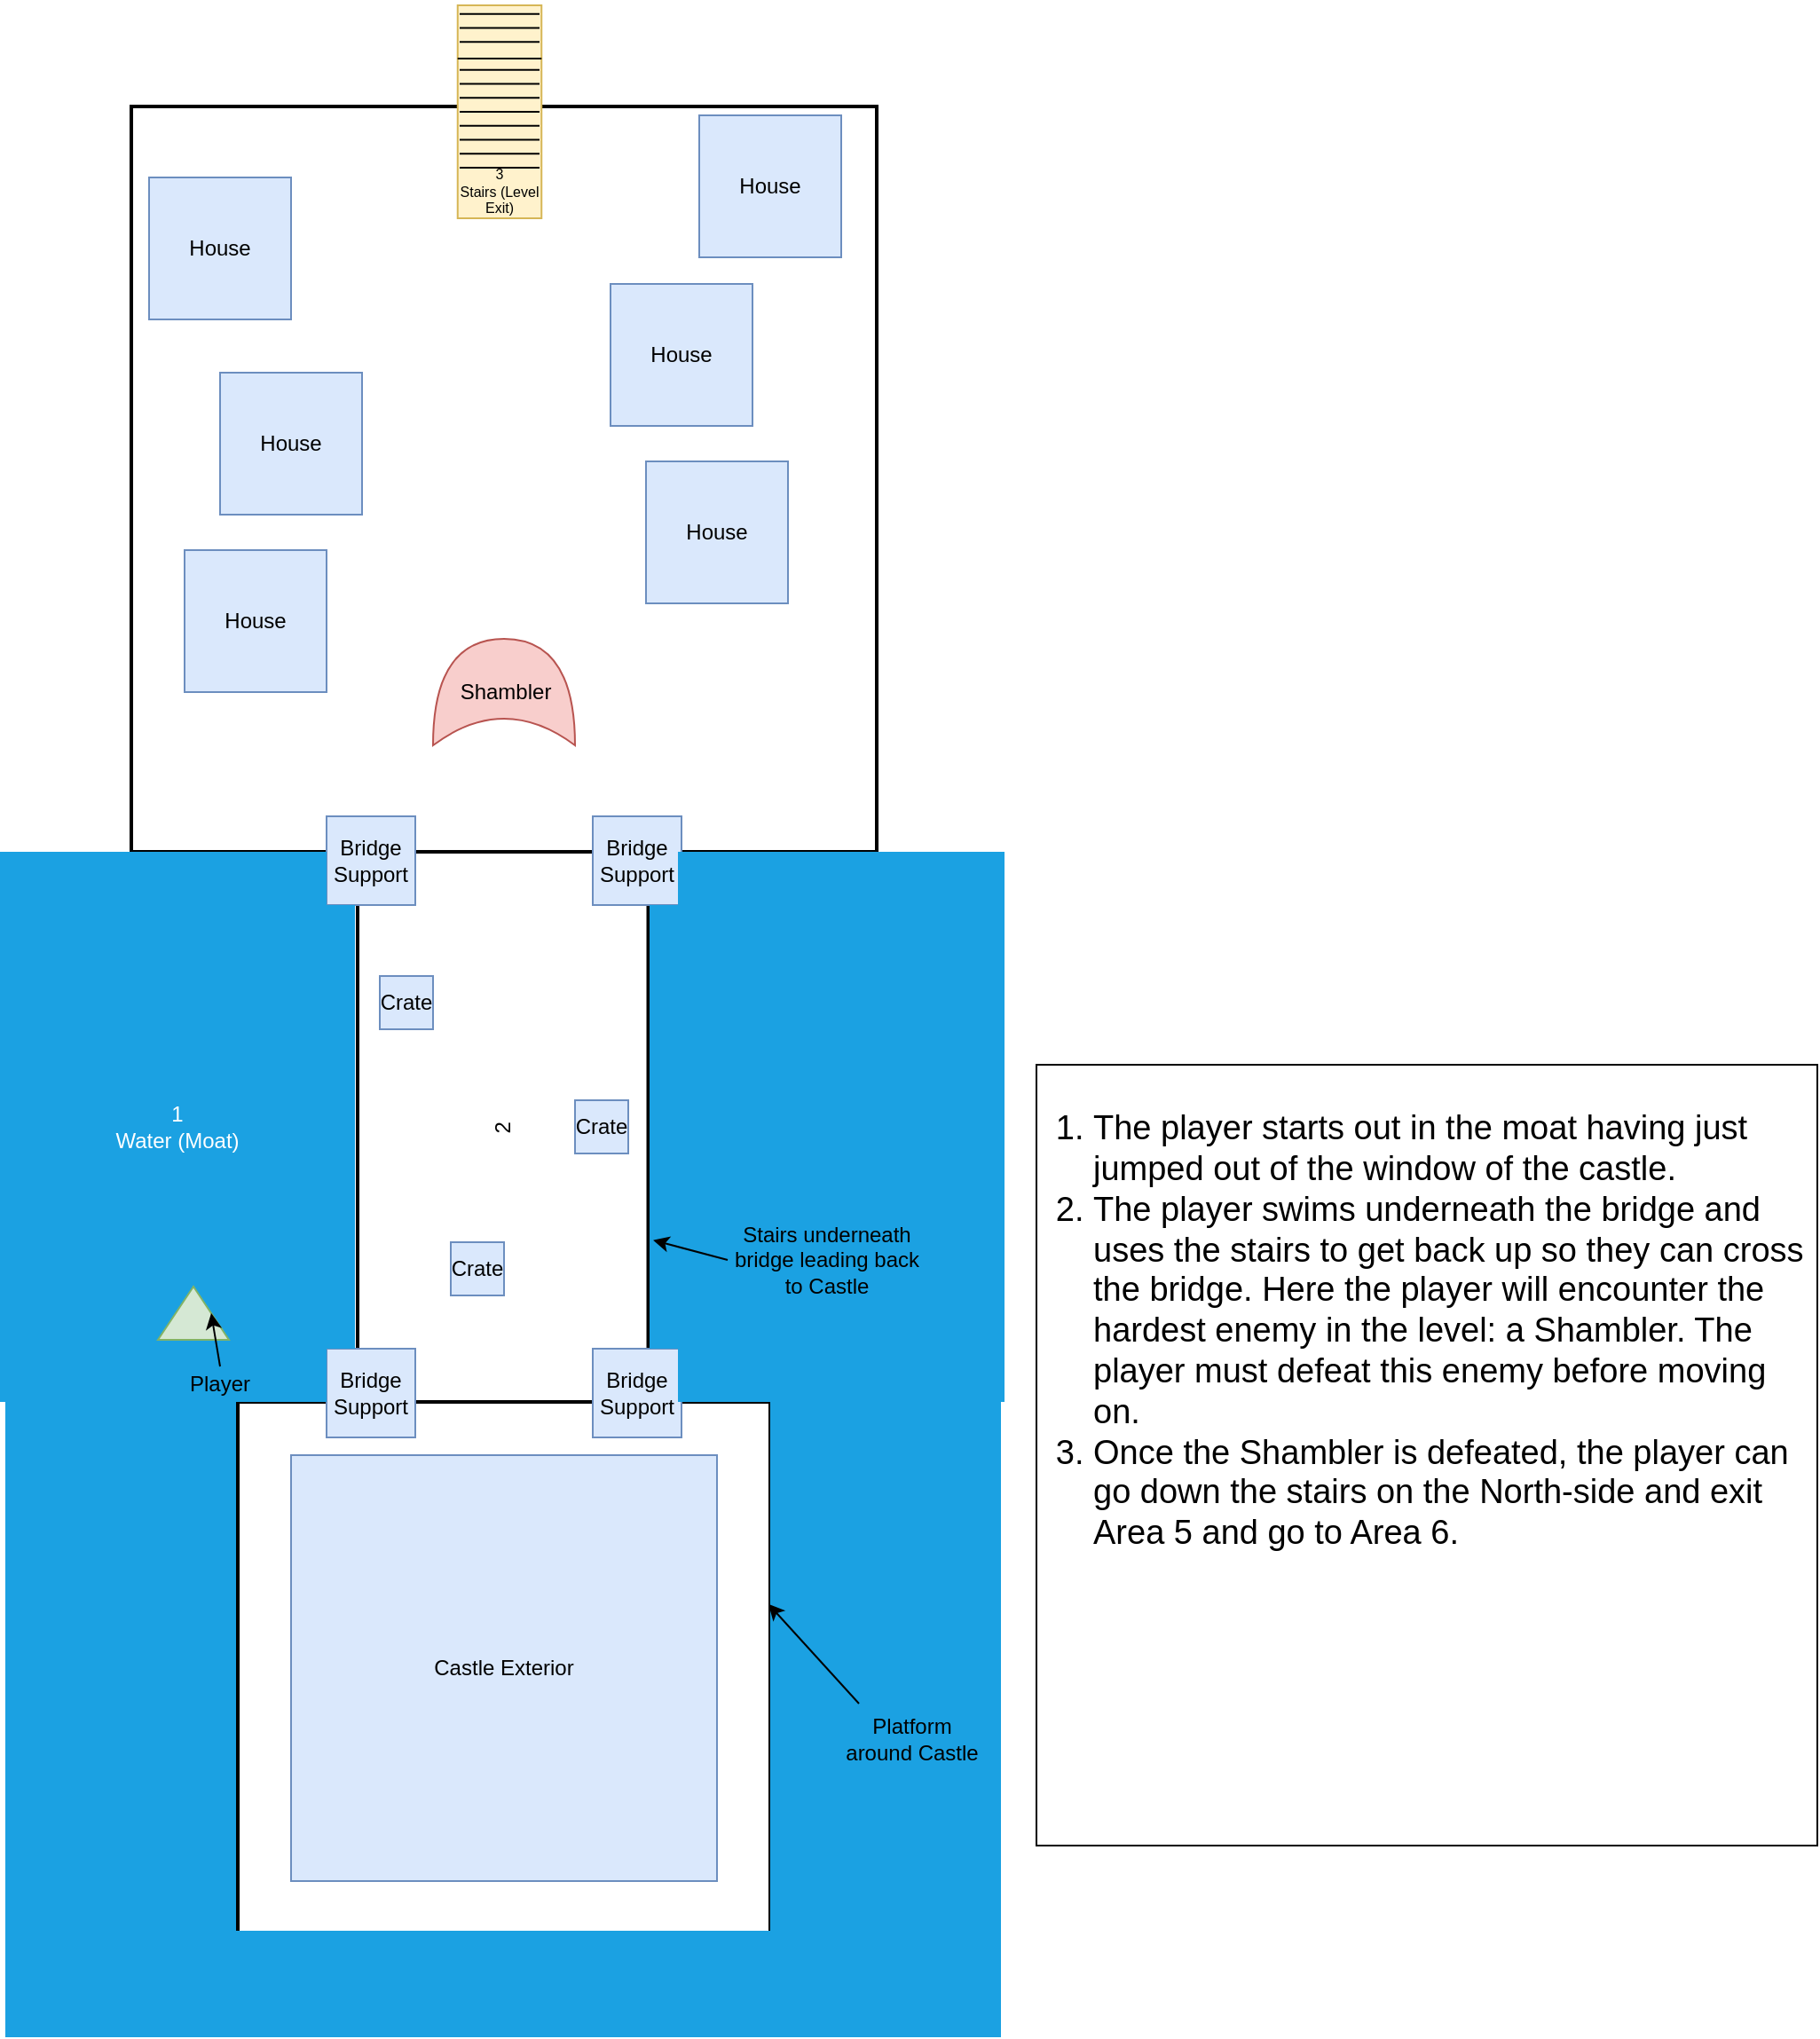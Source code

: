 <mxfile version="13.10.0" type="device"><diagram id="2wmE6jYqbqTnF8CDrAVf" name="Page-1"><mxGraphModel dx="1973" dy="2191" grid="1" gridSize="10" guides="1" tooltips="1" connect="1" arrows="1" fold="1" page="1" pageScale="1" pageWidth="850" pageHeight="1100" math="0" shadow="0"><root><mxCell id="0"/><mxCell id="1" parent="0"/><mxCell id="cRl0X5kFW3L1KoPkm8s1-1" value="" style="whiteSpace=wrap;html=1;aspect=fixed;fillColor=#dae8fc;strokeColor=#6c8ebf;" vertex="1" parent="1"><mxGeometry x="320" y="720" width="240" height="240" as="geometry"/></mxCell><mxCell id="cRl0X5kFW3L1KoPkm8s1-12" value="" style="edgeStyle=orthogonalEdgeStyle;rounded=0;orthogonalLoop=1;jettySize=auto;html=1;" edge="1" parent="1" target="cRl0X5kFW3L1KoPkm8s1-4"><mxGeometry relative="1" as="geometry"><mxPoint x="300" y="720" as="sourcePoint"/></mxGeometry></mxCell><mxCell id="cRl0X5kFW3L1KoPkm8s1-13" value="Castle Exterior" style="whiteSpace=wrap;html=1;aspect=fixed;fillColor=none;strokeWidth=2;" vertex="1" parent="1"><mxGeometry x="290" y="690" width="300" height="300" as="geometry"/></mxCell><mxCell id="cRl0X5kFW3L1KoPkm8s1-14" value="2" style="rounded=0;whiteSpace=wrap;html=1;fillColor=none;rotation=-90;strokeWidth=2;" vertex="1" parent="1"><mxGeometry x="284.38" y="453.12" width="310" height="163.75" as="geometry"/></mxCell><mxCell id="cRl0X5kFW3L1KoPkm8s1-16" value="" style="whiteSpace=wrap;html=1;aspect=fixed;fillColor=none;strokeWidth=2;" vertex="1" parent="1"><mxGeometry x="230" y="-40" width="420" height="420" as="geometry"/></mxCell><mxCell id="cRl0X5kFW3L1KoPkm8s1-19" value="Bridge Support" style="whiteSpace=wrap;html=1;aspect=fixed;fillColor=#dae8fc;strokeColor=#6c8ebf;" vertex="1" parent="1"><mxGeometry x="490" y="660" width="50" height="50" as="geometry"/></mxCell><mxCell id="cRl0X5kFW3L1KoPkm8s1-20" value="Bridge Support" style="whiteSpace=wrap;html=1;aspect=fixed;fillColor=#dae8fc;strokeColor=#6c8ebf;" vertex="1" parent="1"><mxGeometry x="340" y="660" width="50" height="50" as="geometry"/></mxCell><mxCell id="cRl0X5kFW3L1KoPkm8s1-21" value="Bridge Support" style="whiteSpace=wrap;html=1;aspect=fixed;fillColor=#dae8fc;strokeColor=#6c8ebf;" vertex="1" parent="1"><mxGeometry x="490" y="360" width="50" height="50" as="geometry"/></mxCell><mxCell id="cRl0X5kFW3L1KoPkm8s1-22" value="Bridge Support" style="whiteSpace=wrap;html=1;aspect=fixed;fillColor=#dae8fc;strokeColor=#6c8ebf;" vertex="1" parent="1"><mxGeometry x="340" y="360" width="50" height="50" as="geometry"/></mxCell><mxCell id="cRl0X5kFW3L1KoPkm8s1-25" value="" style="group" vertex="1" connectable="0" parent="1"><mxGeometry x="400" y="260" width="80" height="60" as="geometry"/></mxCell><mxCell id="cRl0X5kFW3L1KoPkm8s1-23" value="" style="shape=xor;whiteSpace=wrap;html=1;fillColor=#f8cecc;rotation=-90;strokeColor=#b85450;" vertex="1" parent="cRl0X5kFW3L1KoPkm8s1-25"><mxGeometry x="10" y="-10" width="60" height="80" as="geometry"/></mxCell><mxCell id="cRl0X5kFW3L1KoPkm8s1-24" value="Shambler" style="text;html=1;strokeColor=none;fillColor=none;align=center;verticalAlign=middle;whiteSpace=wrap;rounded=0;" vertex="1" parent="cRl0X5kFW3L1KoPkm8s1-25"><mxGeometry x="20.62" y="20" width="40" height="20" as="geometry"/></mxCell><mxCell id="cRl0X5kFW3L1KoPkm8s1-26" value="Crate" style="whiteSpace=wrap;html=1;aspect=fixed;fillColor=#dae8fc;strokeColor=#6c8ebf;" vertex="1" parent="1"><mxGeometry x="370" y="450" width="30" height="30" as="geometry"/></mxCell><mxCell id="cRl0X5kFW3L1KoPkm8s1-27" value="Crate" style="whiteSpace=wrap;html=1;aspect=fixed;fillColor=#dae8fc;strokeColor=#6c8ebf;" vertex="1" parent="1"><mxGeometry x="480" y="520" width="30" height="30" as="geometry"/></mxCell><mxCell id="cRl0X5kFW3L1KoPkm8s1-28" value="Crate" style="whiteSpace=wrap;html=1;aspect=fixed;fillColor=#dae8fc;strokeColor=#6c8ebf;" vertex="1" parent="1"><mxGeometry x="410" y="600" width="30" height="30" as="geometry"/></mxCell><mxCell id="cRl0X5kFW3L1KoPkm8s1-34" value="" style="group" vertex="1" connectable="0" parent="1"><mxGeometry x="156" y="380" width="222" height="310" as="geometry"/></mxCell><mxCell id="cRl0X5kFW3L1KoPkm8s1-30" value="1&lt;br&gt;Water (Moat)" style="rounded=0;whiteSpace=wrap;html=1;fillColor=#1ba1e2;fontColor=#ffffff;strokeColor=none;" vertex="1" parent="cRl0X5kFW3L1KoPkm8s1-34"><mxGeometry y="30" width="200" height="250" as="geometry"/></mxCell><mxCell id="cRl0X5kFW3L1KoPkm8s1-32" value="" style="rounded=0;whiteSpace=wrap;html=1;strokeWidth=2;fillColor=#1ba1e2;fontColor=#ffffff;strokeColor=none;" vertex="1" parent="cRl0X5kFW3L1KoPkm8s1-34"><mxGeometry width="184" height="40" as="geometry"/></mxCell><mxCell id="cRl0X5kFW3L1KoPkm8s1-33" value="" style="rounded=0;whiteSpace=wrap;html=1;strokeWidth=2;fillColor=#1ba1e2;fontColor=#ffffff;strokeColor=none;" vertex="1" parent="cRl0X5kFW3L1KoPkm8s1-34"><mxGeometry y="280" width="184" height="30" as="geometry"/></mxCell><mxCell id="cRl0X5kFW3L1KoPkm8s1-75" value="" style="triangle;whiteSpace=wrap;html=1;fillColor=#d5e8d4;rotation=-90;strokeColor=#82b366;" vertex="1" parent="cRl0X5kFW3L1KoPkm8s1-34"><mxGeometry x="94" y="240" width="30" height="40" as="geometry"/></mxCell><mxCell id="cRl0X5kFW3L1KoPkm8s1-76" value="" style="endArrow=classic;html=1;entryX=0.5;entryY=1;entryDx=0;entryDy=0;exitX=0.5;exitY=0;exitDx=0;exitDy=0;" edge="1" parent="cRl0X5kFW3L1KoPkm8s1-34" target="cRl0X5kFW3L1KoPkm8s1-75" source="cRl0X5kFW3L1KoPkm8s1-77"><mxGeometry width="50" height="50" relative="1" as="geometry"><mxPoint x="24" y="300" as="sourcePoint"/><mxPoint x="114" y="270" as="targetPoint"/></mxGeometry></mxCell><mxCell id="cRl0X5kFW3L1KoPkm8s1-77" value="Player" style="text;html=1;strokeColor=none;fillColor=none;align=center;verticalAlign=middle;whiteSpace=wrap;rounded=0;" vertex="1" parent="cRl0X5kFW3L1KoPkm8s1-34"><mxGeometry x="104" y="290" width="40" height="20" as="geometry"/></mxCell><mxCell id="cRl0X5kFW3L1KoPkm8s1-35" value="" style="group;rotation=-180;" vertex="1" connectable="0" parent="1"><mxGeometry x="522" y="380" width="200" height="320" as="geometry"/></mxCell><mxCell id="cRl0X5kFW3L1KoPkm8s1-36" value="" style="rounded=0;whiteSpace=wrap;html=1;fillColor=#1ba1e2;fontColor=#ffffff;strokeColor=none;rotation=-180;" vertex="1" parent="cRl0X5kFW3L1KoPkm8s1-35"><mxGeometry y="30" width="200" height="250" as="geometry"/></mxCell><mxCell id="cRl0X5kFW3L1KoPkm8s1-37" value="" style="rounded=0;whiteSpace=wrap;html=1;strokeWidth=2;fillColor=#1ba1e2;fontColor=#ffffff;strokeColor=none;rotation=-180;" vertex="1" parent="cRl0X5kFW3L1KoPkm8s1-35"><mxGeometry x="16" y="270" width="184" height="40" as="geometry"/></mxCell><mxCell id="cRl0X5kFW3L1KoPkm8s1-38" value="" style="rounded=0;whiteSpace=wrap;html=1;strokeWidth=2;fillColor=#1ba1e2;fontColor=#ffffff;strokeColor=none;rotation=-180;" vertex="1" parent="cRl0X5kFW3L1KoPkm8s1-35"><mxGeometry x="16" width="184" height="30" as="geometry"/></mxCell><mxCell id="cRl0X5kFW3L1KoPkm8s1-49" value="Stairs underneath bridge leading back to Castle" style="text;html=1;strokeColor=none;fillColor=none;align=center;verticalAlign=middle;whiteSpace=wrap;rounded=0;" vertex="1" parent="cRl0X5kFW3L1KoPkm8s1-35"><mxGeometry x="44" y="220" width="112" height="20" as="geometry"/></mxCell><mxCell id="cRl0X5kFW3L1KoPkm8s1-39" value="" style="rounded=0;whiteSpace=wrap;html=1;strokeWidth=1;fillColor=#1ba1e2;fontColor=#ffffff;strokeColor=none;" vertex="1" parent="1"><mxGeometry x="590" y="689" width="130" height="300" as="geometry"/></mxCell><mxCell id="cRl0X5kFW3L1KoPkm8s1-40" value="" style="rounded=0;whiteSpace=wrap;html=1;strokeWidth=1;fillColor=#1ba1e2;fontColor=#ffffff;strokeColor=none;" vertex="1" parent="1"><mxGeometry x="159" y="689" width="130" height="300" as="geometry"/></mxCell><mxCell id="cRl0X5kFW3L1KoPkm8s1-41" value="House" style="whiteSpace=wrap;html=1;aspect=fixed;strokeWidth=1;fillColor=#dae8fc;strokeColor=#6c8ebf;" vertex="1" parent="1"><mxGeometry x="280" y="110" width="80" height="80" as="geometry"/></mxCell><mxCell id="cRl0X5kFW3L1KoPkm8s1-42" value="House" style="whiteSpace=wrap;html=1;aspect=fixed;strokeWidth=1;fillColor=#dae8fc;strokeColor=#6c8ebf;" vertex="1" parent="1"><mxGeometry x="240" width="80" height="80" as="geometry"/></mxCell><mxCell id="cRl0X5kFW3L1KoPkm8s1-43" value="House" style="whiteSpace=wrap;html=1;aspect=fixed;strokeWidth=1;fillColor=#dae8fc;strokeColor=#6c8ebf;" vertex="1" parent="1"><mxGeometry x="260" y="210" width="80" height="80" as="geometry"/></mxCell><mxCell id="cRl0X5kFW3L1KoPkm8s1-44" value="House" style="whiteSpace=wrap;html=1;aspect=fixed;strokeWidth=1;fillColor=#dae8fc;strokeColor=#6c8ebf;" vertex="1" parent="1"><mxGeometry x="520" y="160" width="80" height="80" as="geometry"/></mxCell><mxCell id="cRl0X5kFW3L1KoPkm8s1-45" value="House" style="whiteSpace=wrap;html=1;aspect=fixed;strokeWidth=1;fillColor=#dae8fc;strokeColor=#6c8ebf;" vertex="1" parent="1"><mxGeometry x="500" y="60" width="80" height="80" as="geometry"/></mxCell><mxCell id="cRl0X5kFW3L1KoPkm8s1-46" value="House" style="whiteSpace=wrap;html=1;aspect=fixed;strokeWidth=1;fillColor=#dae8fc;strokeColor=#6c8ebf;" vertex="1" parent="1"><mxGeometry x="550" y="-35" width="80" height="80" as="geometry"/></mxCell><mxCell id="cRl0X5kFW3L1KoPkm8s1-47" value="" style="rounded=0;whiteSpace=wrap;html=1;strokeWidth=1;fillColor=#1ba1e2;fontColor=#ffffff;strokeColor=none;" vertex="1" parent="1"><mxGeometry x="159" y="988" width="561" height="60" as="geometry"/></mxCell><mxCell id="cRl0X5kFW3L1KoPkm8s1-50" value="" style="endArrow=classic;html=1;entryX=-0.008;entryY=0.383;entryDx=0;entryDy=0;entryPerimeter=0;" edge="1" parent="1" target="cRl0X5kFW3L1KoPkm8s1-39"><mxGeometry width="50" height="50" relative="1" as="geometry"><mxPoint x="640" y="860" as="sourcePoint"/><mxPoint x="690" y="810" as="targetPoint"/></mxGeometry></mxCell><mxCell id="cRl0X5kFW3L1KoPkm8s1-51" value="Platform around Castle" style="text;html=1;strokeColor=none;fillColor=none;align=center;verticalAlign=middle;whiteSpace=wrap;rounded=0;" vertex="1" parent="1"><mxGeometry x="630" y="870" width="80" height="20" as="geometry"/></mxCell><mxCell id="cRl0X5kFW3L1KoPkm8s1-52" value="" style="group;rotation=90;" vertex="1" connectable="0" parent="1"><mxGeometry x="350" y="20" width="170" height="105" as="geometry"/></mxCell><mxCell id="cRl0X5kFW3L1KoPkm8s1-69" value="" style="group" vertex="1" connectable="0" parent="cRl0X5kFW3L1KoPkm8s1-52"><mxGeometry x="65" y="-120" width="50" height="126" as="geometry"/></mxCell><mxCell id="cRl0X5kFW3L1KoPkm8s1-53" value="" style="rounded=0;whiteSpace=wrap;html=1;fillColor=#fff2cc;strokeColor=#d6b656;rotation=90;" vertex="1" parent="cRl0X5kFW3L1KoPkm8s1-69"><mxGeometry x="-37.5" y="39.375" width="120" height="47.25" as="geometry"/></mxCell><mxCell id="cRl0X5kFW3L1KoPkm8s1-54" value="" style="endArrow=none;html=1;exitX=0.25;exitY=1;exitDx=0;exitDy=0;entryX=0.25;entryY=0;entryDx=0;entryDy=0;" edge="1" parent="cRl0X5kFW3L1KoPkm8s1-69" source="cRl0X5kFW3L1KoPkm8s1-53" target="cRl0X5kFW3L1KoPkm8s1-53"><mxGeometry width="50" height="50" relative="1" as="geometry"><mxPoint x="7.5" y="23.625" as="sourcePoint"/><mxPoint x="45" y="63" as="targetPoint"/></mxGeometry></mxCell><mxCell id="cRl0X5kFW3L1KoPkm8s1-55" value="" style="endArrow=none;html=1;exitX=0.25;exitY=1;exitDx=0;exitDy=0;entryX=0.25;entryY=0;entryDx=0;entryDy=0;" edge="1" parent="cRl0X5kFW3L1KoPkm8s1-69"><mxGeometry width="50" height="50" relative="1" as="geometry"><mxPoint y="55.125" as="sourcePoint"/><mxPoint x="45" y="55.125" as="targetPoint"/></mxGeometry></mxCell><mxCell id="cRl0X5kFW3L1KoPkm8s1-56" value="" style="endArrow=none;html=1;exitX=0.25;exitY=1;exitDx=0;exitDy=0;entryX=0.25;entryY=0;entryDx=0;entryDy=0;" edge="1" parent="cRl0X5kFW3L1KoPkm8s1-69"><mxGeometry width="50" height="50" relative="1" as="geometry"><mxPoint y="94.5" as="sourcePoint"/><mxPoint x="45" y="94.5" as="targetPoint"/></mxGeometry></mxCell><mxCell id="cRl0X5kFW3L1KoPkm8s1-57" value="" style="endArrow=none;html=1;exitX=0.25;exitY=1;exitDx=0;exitDy=0;entryX=0.25;entryY=0;entryDx=0;entryDy=0;" edge="1" parent="cRl0X5kFW3L1KoPkm8s1-69"><mxGeometry width="50" height="50" relative="1" as="geometry"><mxPoint y="86.625" as="sourcePoint"/><mxPoint x="45" y="86.625" as="targetPoint"/></mxGeometry></mxCell><mxCell id="cRl0X5kFW3L1KoPkm8s1-58" value="" style="endArrow=none;html=1;exitX=0.25;exitY=1;exitDx=0;exitDy=0;entryX=0.25;entryY=0;entryDx=0;entryDy=0;" edge="1" parent="cRl0X5kFW3L1KoPkm8s1-69"><mxGeometry width="50" height="50" relative="1" as="geometry"><mxPoint y="78.75" as="sourcePoint"/><mxPoint x="45" y="78.75" as="targetPoint"/></mxGeometry></mxCell><mxCell id="cRl0X5kFW3L1KoPkm8s1-59" value="" style="endArrow=none;html=1;exitX=0.25;exitY=1;exitDx=0;exitDy=0;entryX=0.25;entryY=0;entryDx=0;entryDy=0;" edge="1" parent="cRl0X5kFW3L1KoPkm8s1-69"><mxGeometry width="50" height="50" relative="1" as="geometry"><mxPoint y="70.875" as="sourcePoint"/><mxPoint x="45" y="70.875" as="targetPoint"/></mxGeometry></mxCell><mxCell id="cRl0X5kFW3L1KoPkm8s1-60" value="" style="endArrow=none;html=1;exitX=0.25;exitY=1;exitDx=0;exitDy=0;entryX=0.25;entryY=0;entryDx=0;entryDy=0;" edge="1" parent="cRl0X5kFW3L1KoPkm8s1-69"><mxGeometry width="50" height="50" relative="1" as="geometry"><mxPoint y="47.25" as="sourcePoint"/><mxPoint x="45" y="47.25" as="targetPoint"/></mxGeometry></mxCell><mxCell id="cRl0X5kFW3L1KoPkm8s1-61" value="" style="endArrow=none;html=1;exitX=0.25;exitY=1;exitDx=0;exitDy=0;entryX=0.25;entryY=0;entryDx=0;entryDy=0;" edge="1" parent="cRl0X5kFW3L1KoPkm8s1-69"><mxGeometry width="50" height="50" relative="1" as="geometry"><mxPoint y="39.375" as="sourcePoint"/><mxPoint x="45" y="39.375" as="targetPoint"/></mxGeometry></mxCell><mxCell id="cRl0X5kFW3L1KoPkm8s1-62" value="" style="endArrow=none;html=1;exitX=0.25;exitY=1;exitDx=0;exitDy=0;entryX=0.25;entryY=0;entryDx=0;entryDy=0;" edge="1" parent="cRl0X5kFW3L1KoPkm8s1-69"><mxGeometry width="50" height="50" relative="1" as="geometry"><mxPoint y="23.625" as="sourcePoint"/><mxPoint x="45" y="23.625" as="targetPoint"/></mxGeometry></mxCell><mxCell id="cRl0X5kFW3L1KoPkm8s1-63" value="" style="endArrow=none;html=1;exitX=0.25;exitY=1;exitDx=0;exitDy=0;entryX=0.25;entryY=0;entryDx=0;entryDy=0;" edge="1" parent="cRl0X5kFW3L1KoPkm8s1-69"><mxGeometry width="50" height="50" relative="1" as="geometry"><mxPoint y="15.75" as="sourcePoint"/><mxPoint x="45" y="15.75" as="targetPoint"/></mxGeometry></mxCell><mxCell id="cRl0X5kFW3L1KoPkm8s1-64" value="" style="endArrow=none;html=1;exitX=0.25;exitY=1;exitDx=0;exitDy=0;entryX=0.25;entryY=0;entryDx=0;entryDy=0;" edge="1" parent="cRl0X5kFW3L1KoPkm8s1-69"><mxGeometry width="50" height="50" relative="1" as="geometry"><mxPoint y="7.875" as="sourcePoint"/><mxPoint x="45" y="7.875" as="targetPoint"/></mxGeometry></mxCell><mxCell id="cRl0X5kFW3L1KoPkm8s1-65" value="" style="endArrow=none;html=1;exitX=0.25;exitY=1;exitDx=0;exitDy=0;entryX=0.25;entryY=0;entryDx=0;entryDy=0;" edge="1" parent="cRl0X5kFW3L1KoPkm8s1-69"><mxGeometry width="50" height="50" relative="1" as="geometry"><mxPoint y="63" as="sourcePoint"/><mxPoint x="45" y="63" as="targetPoint"/></mxGeometry></mxCell><mxCell id="cRl0X5kFW3L1KoPkm8s1-70" value="&lt;font style=&quot;font-size: 8px;&quot;&gt;3&lt;br style=&quot;font-size: 8px;&quot;&gt;Stairs (Level Exit)&lt;/font&gt;" style="text;html=1;strokeColor=none;fillColor=none;align=center;verticalAlign=middle;whiteSpace=wrap;rounded=0;fontSize=8;" vertex="1" parent="cRl0X5kFW3L1KoPkm8s1-69"><mxGeometry x="-1" y="98" width="47" height="20" as="geometry"/></mxCell><mxCell id="cRl0X5kFW3L1KoPkm8s1-72" value="" style="whiteSpace=wrap;html=1;aspect=fixed;strokeWidth=1;fontSize=8;" vertex="1" parent="1"><mxGeometry x="740" y="500" width="440" height="440" as="geometry"/></mxCell><mxCell id="cRl0X5kFW3L1KoPkm8s1-73" value="&lt;ol style=&quot;font-size: 19px;&quot;&gt;&lt;li style=&quot;font-size: 19px;&quot;&gt;The player starts out in the moat having just jumped out of the window of the castle.&lt;/li&gt;&lt;li style=&quot;font-size: 19px;&quot;&gt;The player swims underneath the bridge and uses the stairs to get back up so they can cross the bridge. Here the player will encounter the hardest enemy in the level: a Shambler. The player must defeat this enemy before moving on.&lt;/li&gt;&lt;li style=&quot;font-size: 19px;&quot;&gt;Once the Shambler is defeated, the player can go down the stairs on the North-side and exit Area 5 and go to Area 6.&lt;/li&gt;&lt;/ol&gt;" style="text;html=1;strokeColor=none;fillColor=none;align=left;verticalAlign=middle;whiteSpace=wrap;rounded=0;fontSize=19;" vertex="1" parent="1"><mxGeometry x="730" y="640" width="450" height="20" as="geometry"/></mxCell><mxCell id="cRl0X5kFW3L1KoPkm8s1-48" value="" style="endArrow=classic;html=1;entryX=0.294;entryY=1.017;entryDx=0;entryDy=0;entryPerimeter=0;exitX=0;exitY=0.5;exitDx=0;exitDy=0;" edge="1" parent="1" source="cRl0X5kFW3L1KoPkm8s1-49" target="cRl0X5kFW3L1KoPkm8s1-14"><mxGeometry width="50" height="50" relative="1" as="geometry"><mxPoint x="570" y="630" as="sourcePoint"/><mxPoint x="620" y="580" as="targetPoint"/></mxGeometry></mxCell></root></mxGraphModel></diagram></mxfile>